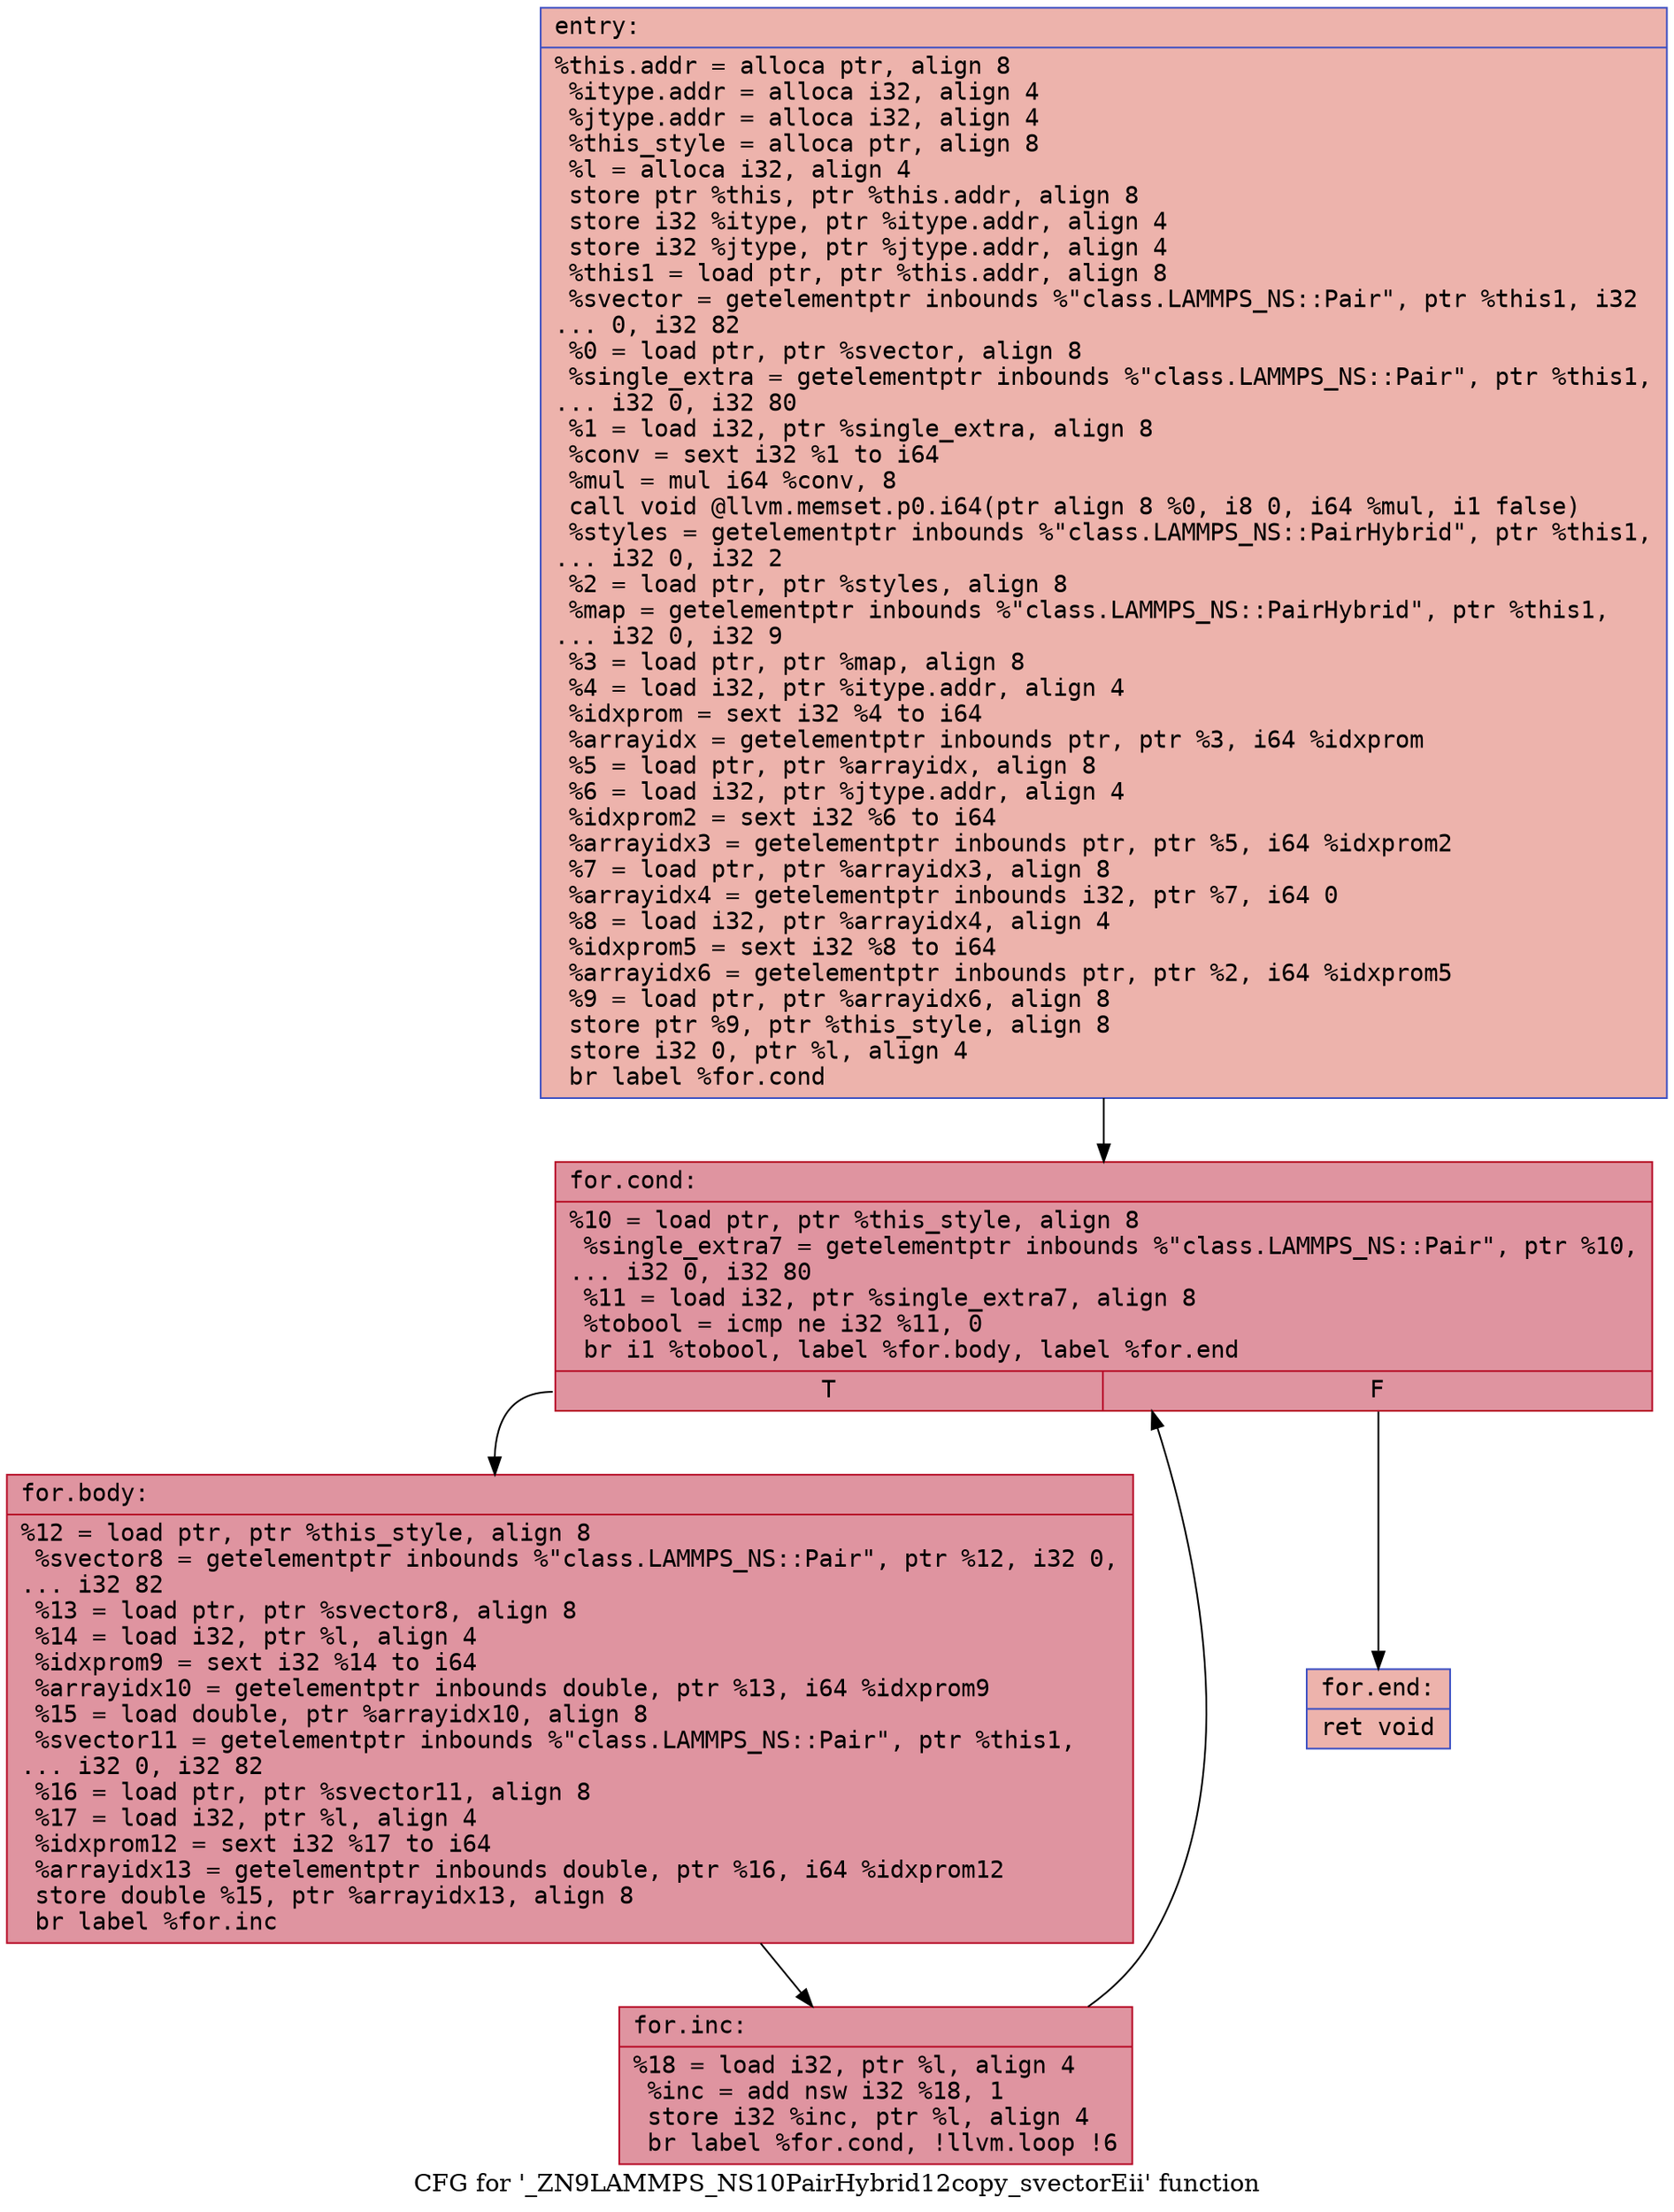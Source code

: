 digraph "CFG for '_ZN9LAMMPS_NS10PairHybrid12copy_svectorEii' function" {
	label="CFG for '_ZN9LAMMPS_NS10PairHybrid12copy_svectorEii' function";

	Node0x55975a743970 [shape=record,color="#3d50c3ff", style=filled, fillcolor="#d6524470" fontname="Courier",label="{entry:\l|  %this.addr = alloca ptr, align 8\l  %itype.addr = alloca i32, align 4\l  %jtype.addr = alloca i32, align 4\l  %this_style = alloca ptr, align 8\l  %l = alloca i32, align 4\l  store ptr %this, ptr %this.addr, align 8\l  store i32 %itype, ptr %itype.addr, align 4\l  store i32 %jtype, ptr %jtype.addr, align 4\l  %this1 = load ptr, ptr %this.addr, align 8\l  %svector = getelementptr inbounds %\"class.LAMMPS_NS::Pair\", ptr %this1, i32\l... 0, i32 82\l  %0 = load ptr, ptr %svector, align 8\l  %single_extra = getelementptr inbounds %\"class.LAMMPS_NS::Pair\", ptr %this1,\l... i32 0, i32 80\l  %1 = load i32, ptr %single_extra, align 8\l  %conv = sext i32 %1 to i64\l  %mul = mul i64 %conv, 8\l  call void @llvm.memset.p0.i64(ptr align 8 %0, i8 0, i64 %mul, i1 false)\l  %styles = getelementptr inbounds %\"class.LAMMPS_NS::PairHybrid\", ptr %this1,\l... i32 0, i32 2\l  %2 = load ptr, ptr %styles, align 8\l  %map = getelementptr inbounds %\"class.LAMMPS_NS::PairHybrid\", ptr %this1,\l... i32 0, i32 9\l  %3 = load ptr, ptr %map, align 8\l  %4 = load i32, ptr %itype.addr, align 4\l  %idxprom = sext i32 %4 to i64\l  %arrayidx = getelementptr inbounds ptr, ptr %3, i64 %idxprom\l  %5 = load ptr, ptr %arrayidx, align 8\l  %6 = load i32, ptr %jtype.addr, align 4\l  %idxprom2 = sext i32 %6 to i64\l  %arrayidx3 = getelementptr inbounds ptr, ptr %5, i64 %idxprom2\l  %7 = load ptr, ptr %arrayidx3, align 8\l  %arrayidx4 = getelementptr inbounds i32, ptr %7, i64 0\l  %8 = load i32, ptr %arrayidx4, align 4\l  %idxprom5 = sext i32 %8 to i64\l  %arrayidx6 = getelementptr inbounds ptr, ptr %2, i64 %idxprom5\l  %9 = load ptr, ptr %arrayidx6, align 8\l  store ptr %9, ptr %this_style, align 8\l  store i32 0, ptr %l, align 4\l  br label %for.cond\l}"];
	Node0x55975a743970 -> Node0x55975a7460a0[tooltip="entry -> for.cond\nProbability 100.00%" ];
	Node0x55975a7460a0 [shape=record,color="#b70d28ff", style=filled, fillcolor="#b70d2870" fontname="Courier",label="{for.cond:\l|  %10 = load ptr, ptr %this_style, align 8\l  %single_extra7 = getelementptr inbounds %\"class.LAMMPS_NS::Pair\", ptr %10,\l... i32 0, i32 80\l  %11 = load i32, ptr %single_extra7, align 8\l  %tobool = icmp ne i32 %11, 0\l  br i1 %tobool, label %for.body, label %for.end\l|{<s0>T|<s1>F}}"];
	Node0x55975a7460a0:s0 -> Node0x55975a746750[tooltip="for.cond -> for.body\nProbability 96.88%" ];
	Node0x55975a7460a0:s1 -> Node0x55975a7467d0[tooltip="for.cond -> for.end\nProbability 3.12%" ];
	Node0x55975a746750 [shape=record,color="#b70d28ff", style=filled, fillcolor="#b70d2870" fontname="Courier",label="{for.body:\l|  %12 = load ptr, ptr %this_style, align 8\l  %svector8 = getelementptr inbounds %\"class.LAMMPS_NS::Pair\", ptr %12, i32 0,\l... i32 82\l  %13 = load ptr, ptr %svector8, align 8\l  %14 = load i32, ptr %l, align 4\l  %idxprom9 = sext i32 %14 to i64\l  %arrayidx10 = getelementptr inbounds double, ptr %13, i64 %idxprom9\l  %15 = load double, ptr %arrayidx10, align 8\l  %svector11 = getelementptr inbounds %\"class.LAMMPS_NS::Pair\", ptr %this1,\l... i32 0, i32 82\l  %16 = load ptr, ptr %svector11, align 8\l  %17 = load i32, ptr %l, align 4\l  %idxprom12 = sext i32 %17 to i64\l  %arrayidx13 = getelementptr inbounds double, ptr %16, i64 %idxprom12\l  store double %15, ptr %arrayidx13, align 8\l  br label %for.inc\l}"];
	Node0x55975a746750 -> Node0x55975a747150[tooltip="for.body -> for.inc\nProbability 100.00%" ];
	Node0x55975a747150 [shape=record,color="#b70d28ff", style=filled, fillcolor="#b70d2870" fontname="Courier",label="{for.inc:\l|  %18 = load i32, ptr %l, align 4\l  %inc = add nsw i32 %18, 1\l  store i32 %inc, ptr %l, align 4\l  br label %for.cond, !llvm.loop !6\l}"];
	Node0x55975a747150 -> Node0x55975a7460a0[tooltip="for.inc -> for.cond\nProbability 100.00%" ];
	Node0x55975a7467d0 [shape=record,color="#3d50c3ff", style=filled, fillcolor="#d6524470" fontname="Courier",label="{for.end:\l|  ret void\l}"];
}
